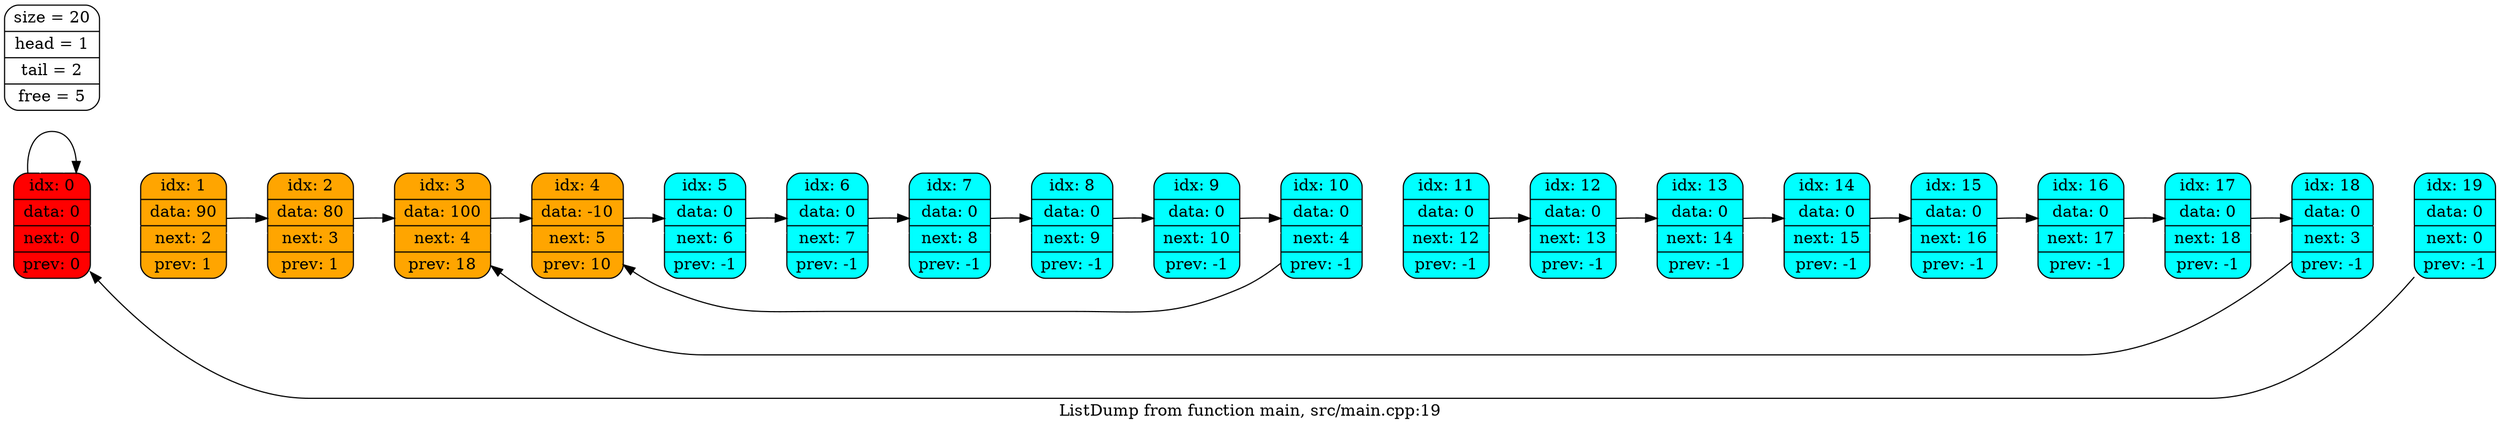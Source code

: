digraph List {
	rankdir = LR;
	node [shape = record];
0 -> 0-> 1-> 2-> 3-> 4-> 5-> 6-> 7-> 8-> 9-> 10-> 11-> 12-> 13-> 14-> 15-> 16-> 17-> 18-> 19[arrowsize = 0.0, weight = 10000, color = "#FFFFFF"];
	0 [shape = Mrecord, style = filled, fillcolor = red, label = "idx: 0 | data: 0 | next: 0 | prev: 0"];
	1 [shape = Mrecord, style = filled, fillcolor = orange, label = "idx: 1 | data: 90 | next: 2 | prev: 1"];
	2 [shape = Mrecord, style = filled, fillcolor = orange, label = "idx: 2 | data: 80 | next: 3 | prev: 1"];
	3 [shape = Mrecord, style = filled, fillcolor = orange, label = "idx: 3 | data: 100 | next: 4 | prev: 18"];
	4 [shape = Mrecord, style = filled, fillcolor = orange, label = "idx: 4 | data: -10 | next: 5 | prev: 10"];
	5 [shape = Mrecord, style = filled, fillcolor = cyan, label = "idx: 5 | data: 0 | next: 6 | prev: -1"];
	6 [shape = Mrecord, style = filled, fillcolor = cyan, label = "idx: 6 | data: 0 | next: 7 | prev: -1"];
	7 [shape = Mrecord, style = filled, fillcolor = cyan, label = "idx: 7 | data: 0 | next: 8 | prev: -1"];
	8 [shape = Mrecord, style = filled, fillcolor = cyan, label = "idx: 8 | data: 0 | next: 9 | prev: -1"];
	9 [shape = Mrecord, style = filled, fillcolor = cyan, label = "idx: 9 | data: 0 | next: 10 | prev: -1"];
	10 [shape = Mrecord, style = filled, fillcolor = cyan, label = "idx: 10 | data: 0 | next: 4 | prev: -1"];
	11 [shape = Mrecord, style = filled, fillcolor = cyan, label = "idx: 11 | data: 0 | next: 12 | prev: -1"];
	12 [shape = Mrecord, style = filled, fillcolor = cyan, label = "idx: 12 | data: 0 | next: 13 | prev: -1"];
	13 [shape = Mrecord, style = filled, fillcolor = cyan, label = "idx: 13 | data: 0 | next: 14 | prev: -1"];
	14 [shape = Mrecord, style = filled, fillcolor = cyan, label = "idx: 14 | data: 0 | next: 15 | prev: -1"];
	15 [shape = Mrecord, style = filled, fillcolor = cyan, label = "idx: 15 | data: 0 | next: 16 | prev: -1"];
	16 [shape = Mrecord, style = filled, fillcolor = cyan, label = "idx: 16 | data: 0 | next: 17 | prev: -1"];
	17 [shape = Mrecord, style = filled, fillcolor = cyan, label = "idx: 17 | data: 0 | next: 18 | prev: -1"];
	18 [shape = Mrecord, style = filled, fillcolor = cyan, label = "idx: 18 | data: 0 | next: 3 | prev: -1"];
	19 [shape = Mrecord, style = filled, fillcolor = cyan, label = "idx: 19 | data: 0 | next: 0 | prev: -1"];
	0 -> 0;
	1 -> 2;
	2 -> 3;
	3 -> 4;
	4 -> 5;
	5 -> 6;
	6 -> 7;
	7 -> 8;
	8 -> 9;
	9 -> 10;
	10 -> 4;
	11 -> 12;
	12 -> 13;
	13 -> 14;
	14 -> 15;
	15 -> 16;
	16 -> 17;
	17 -> 18;
	18 -> 3;
	19 -> 0;
	label = "ListDump from function main, src/main.cpp:19";
All[shape = Mrecord, label = "size = 20 | head = 1 | tail = 2 | free = 5"];}
